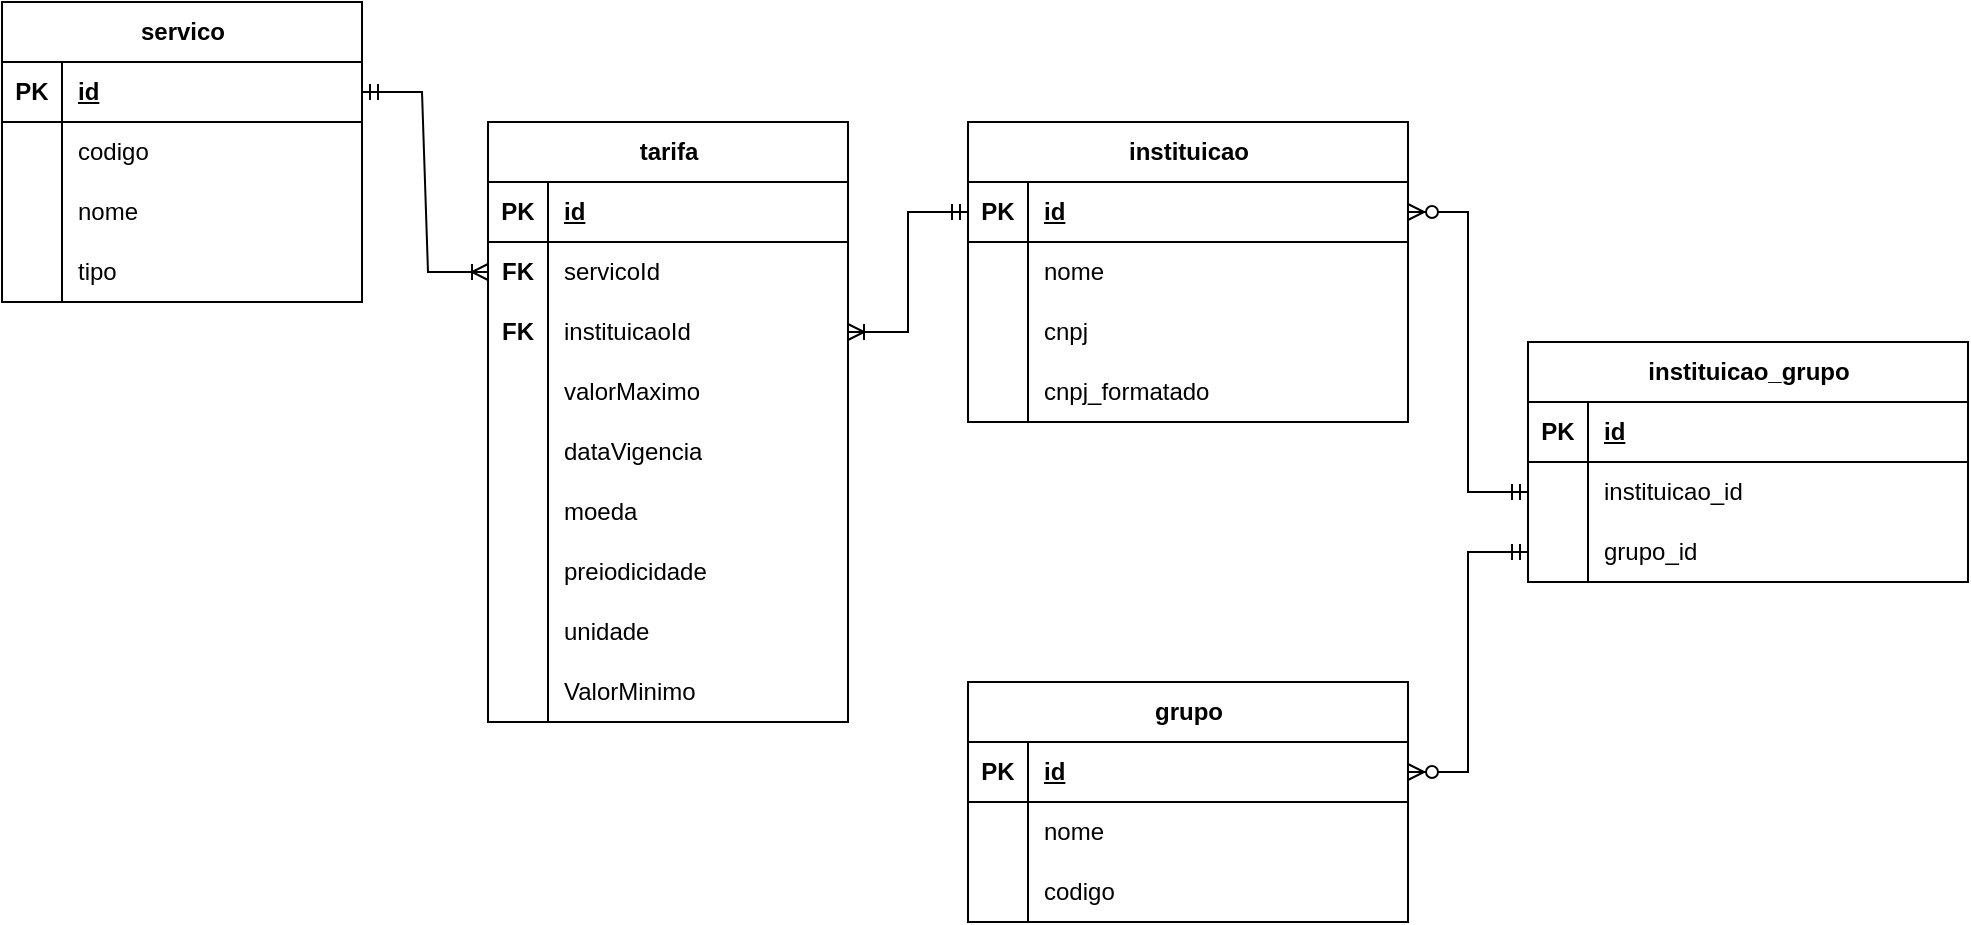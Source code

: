 <mxfile version="21.1.2" type="github">
  <diagram name="Page-1" id="2ca16b54-16f6-2749-3443-fa8db7711227">
    <mxGraphModel dx="1193" dy="1484" grid="1" gridSize="10" guides="1" tooltips="1" connect="1" arrows="1" fold="1" page="1" pageScale="1" pageWidth="1100" pageHeight="850" background="none" math="0" shadow="0">
      <root>
        <mxCell id="0" />
        <mxCell id="1" parent="0" />
        <mxCell id="zl9IXHcG8N9JiLPY3rdw-16" value="servico" style="shape=table;startSize=30;container=1;collapsible=1;childLayout=tableLayout;fixedRows=1;rowLines=0;fontStyle=1;align=center;resizeLast=1;html=1;" parent="1" vertex="1">
          <mxGeometry x="77" y="-790" width="180" height="150" as="geometry" />
        </mxCell>
        <mxCell id="zl9IXHcG8N9JiLPY3rdw-17" value="" style="shape=tableRow;horizontal=0;startSize=0;swimlaneHead=0;swimlaneBody=0;fillColor=none;collapsible=0;dropTarget=0;points=[[0,0.5],[1,0.5]];portConstraint=eastwest;top=0;left=0;right=0;bottom=1;" parent="zl9IXHcG8N9JiLPY3rdw-16" vertex="1">
          <mxGeometry y="30" width="180" height="30" as="geometry" />
        </mxCell>
        <mxCell id="zl9IXHcG8N9JiLPY3rdw-18" value="PK" style="shape=partialRectangle;connectable=0;fillColor=none;top=0;left=0;bottom=0;right=0;fontStyle=1;overflow=hidden;whiteSpace=wrap;html=1;" parent="zl9IXHcG8N9JiLPY3rdw-17" vertex="1">
          <mxGeometry width="30" height="30" as="geometry">
            <mxRectangle width="30" height="30" as="alternateBounds" />
          </mxGeometry>
        </mxCell>
        <mxCell id="zl9IXHcG8N9JiLPY3rdw-19" value="id" style="shape=partialRectangle;connectable=0;fillColor=none;top=0;left=0;bottom=0;right=0;align=left;spacingLeft=6;fontStyle=5;overflow=hidden;whiteSpace=wrap;html=1;" parent="zl9IXHcG8N9JiLPY3rdw-17" vertex="1">
          <mxGeometry x="30" width="150" height="30" as="geometry">
            <mxRectangle width="150" height="30" as="alternateBounds" />
          </mxGeometry>
        </mxCell>
        <mxCell id="zl9IXHcG8N9JiLPY3rdw-20" value="" style="shape=tableRow;horizontal=0;startSize=0;swimlaneHead=0;swimlaneBody=0;fillColor=none;collapsible=0;dropTarget=0;points=[[0,0.5],[1,0.5]];portConstraint=eastwest;top=0;left=0;right=0;bottom=0;" parent="zl9IXHcG8N9JiLPY3rdw-16" vertex="1">
          <mxGeometry y="60" width="180" height="30" as="geometry" />
        </mxCell>
        <mxCell id="zl9IXHcG8N9JiLPY3rdw-21" value="" style="shape=partialRectangle;connectable=0;fillColor=none;top=0;left=0;bottom=0;right=0;editable=1;overflow=hidden;whiteSpace=wrap;html=1;" parent="zl9IXHcG8N9JiLPY3rdw-20" vertex="1">
          <mxGeometry width="30" height="30" as="geometry">
            <mxRectangle width="30" height="30" as="alternateBounds" />
          </mxGeometry>
        </mxCell>
        <mxCell id="zl9IXHcG8N9JiLPY3rdw-22" value="codigo" style="shape=partialRectangle;connectable=0;fillColor=none;top=0;left=0;bottom=0;right=0;align=left;spacingLeft=6;overflow=hidden;whiteSpace=wrap;html=1;" parent="zl9IXHcG8N9JiLPY3rdw-20" vertex="1">
          <mxGeometry x="30" width="150" height="30" as="geometry">
            <mxRectangle width="150" height="30" as="alternateBounds" />
          </mxGeometry>
        </mxCell>
        <mxCell id="zl9IXHcG8N9JiLPY3rdw-23" value="" style="shape=tableRow;horizontal=0;startSize=0;swimlaneHead=0;swimlaneBody=0;fillColor=none;collapsible=0;dropTarget=0;points=[[0,0.5],[1,0.5]];portConstraint=eastwest;top=0;left=0;right=0;bottom=0;" parent="zl9IXHcG8N9JiLPY3rdw-16" vertex="1">
          <mxGeometry y="90" width="180" height="30" as="geometry" />
        </mxCell>
        <mxCell id="zl9IXHcG8N9JiLPY3rdw-24" value="" style="shape=partialRectangle;connectable=0;fillColor=none;top=0;left=0;bottom=0;right=0;editable=1;overflow=hidden;whiteSpace=wrap;html=1;" parent="zl9IXHcG8N9JiLPY3rdw-23" vertex="1">
          <mxGeometry width="30" height="30" as="geometry">
            <mxRectangle width="30" height="30" as="alternateBounds" />
          </mxGeometry>
        </mxCell>
        <mxCell id="zl9IXHcG8N9JiLPY3rdw-25" value="&lt;div&gt;nome&lt;/div&gt;" style="shape=partialRectangle;connectable=0;fillColor=none;top=0;left=0;bottom=0;right=0;align=left;spacingLeft=6;overflow=hidden;whiteSpace=wrap;html=1;" parent="zl9IXHcG8N9JiLPY3rdw-23" vertex="1">
          <mxGeometry x="30" width="150" height="30" as="geometry">
            <mxRectangle width="150" height="30" as="alternateBounds" />
          </mxGeometry>
        </mxCell>
        <mxCell id="zl9IXHcG8N9JiLPY3rdw-26" value="" style="shape=tableRow;horizontal=0;startSize=0;swimlaneHead=0;swimlaneBody=0;fillColor=none;collapsible=0;dropTarget=0;points=[[0,0.5],[1,0.5]];portConstraint=eastwest;top=0;left=0;right=0;bottom=0;" parent="zl9IXHcG8N9JiLPY3rdw-16" vertex="1">
          <mxGeometry y="120" width="180" height="30" as="geometry" />
        </mxCell>
        <mxCell id="zl9IXHcG8N9JiLPY3rdw-27" value="" style="shape=partialRectangle;connectable=0;fillColor=none;top=0;left=0;bottom=0;right=0;editable=1;overflow=hidden;whiteSpace=wrap;html=1;" parent="zl9IXHcG8N9JiLPY3rdw-26" vertex="1">
          <mxGeometry width="30" height="30" as="geometry">
            <mxRectangle width="30" height="30" as="alternateBounds" />
          </mxGeometry>
        </mxCell>
        <mxCell id="zl9IXHcG8N9JiLPY3rdw-28" value="tipo" style="shape=partialRectangle;connectable=0;fillColor=none;top=0;left=0;bottom=0;right=0;align=left;spacingLeft=6;overflow=hidden;whiteSpace=wrap;html=1;" parent="zl9IXHcG8N9JiLPY3rdw-26" vertex="1">
          <mxGeometry x="30" width="150" height="30" as="geometry">
            <mxRectangle width="150" height="30" as="alternateBounds" />
          </mxGeometry>
        </mxCell>
        <mxCell id="zl9IXHcG8N9JiLPY3rdw-29" value="instituicao" style="shape=table;startSize=30;container=1;collapsible=1;childLayout=tableLayout;fixedRows=1;rowLines=0;fontStyle=1;align=center;resizeLast=1;html=1;" parent="1" vertex="1">
          <mxGeometry x="560" y="-730" width="220" height="150" as="geometry" />
        </mxCell>
        <mxCell id="zl9IXHcG8N9JiLPY3rdw-30" value="" style="shape=tableRow;horizontal=0;startSize=0;swimlaneHead=0;swimlaneBody=0;fillColor=none;collapsible=0;dropTarget=0;points=[[0,0.5],[1,0.5]];portConstraint=eastwest;top=0;left=0;right=0;bottom=1;" parent="zl9IXHcG8N9JiLPY3rdw-29" vertex="1">
          <mxGeometry y="30" width="220" height="30" as="geometry" />
        </mxCell>
        <mxCell id="zl9IXHcG8N9JiLPY3rdw-31" value="PK" style="shape=partialRectangle;connectable=0;fillColor=none;top=0;left=0;bottom=0;right=0;fontStyle=1;overflow=hidden;whiteSpace=wrap;html=1;" parent="zl9IXHcG8N9JiLPY3rdw-30" vertex="1">
          <mxGeometry width="30" height="30" as="geometry">
            <mxRectangle width="30" height="30" as="alternateBounds" />
          </mxGeometry>
        </mxCell>
        <mxCell id="zl9IXHcG8N9JiLPY3rdw-32" value="id" style="shape=partialRectangle;connectable=0;fillColor=none;top=0;left=0;bottom=0;right=0;align=left;spacingLeft=6;fontStyle=5;overflow=hidden;whiteSpace=wrap;html=1;" parent="zl9IXHcG8N9JiLPY3rdw-30" vertex="1">
          <mxGeometry x="30" width="190" height="30" as="geometry">
            <mxRectangle width="190" height="30" as="alternateBounds" />
          </mxGeometry>
        </mxCell>
        <mxCell id="zl9IXHcG8N9JiLPY3rdw-36" value="" style="shape=tableRow;horizontal=0;startSize=0;swimlaneHead=0;swimlaneBody=0;fillColor=none;collapsible=0;dropTarget=0;points=[[0,0.5],[1,0.5]];portConstraint=eastwest;top=0;left=0;right=0;bottom=0;" parent="zl9IXHcG8N9JiLPY3rdw-29" vertex="1">
          <mxGeometry y="60" width="220" height="30" as="geometry" />
        </mxCell>
        <mxCell id="zl9IXHcG8N9JiLPY3rdw-37" value="" style="shape=partialRectangle;connectable=0;fillColor=none;top=0;left=0;bottom=0;right=0;editable=1;overflow=hidden;whiteSpace=wrap;html=1;" parent="zl9IXHcG8N9JiLPY3rdw-36" vertex="1">
          <mxGeometry width="30" height="30" as="geometry">
            <mxRectangle width="30" height="30" as="alternateBounds" />
          </mxGeometry>
        </mxCell>
        <mxCell id="zl9IXHcG8N9JiLPY3rdw-38" value="&lt;div&gt;nome&lt;/div&gt;" style="shape=partialRectangle;connectable=0;fillColor=none;top=0;left=0;bottom=0;right=0;align=left;spacingLeft=6;overflow=hidden;whiteSpace=wrap;html=1;" parent="zl9IXHcG8N9JiLPY3rdw-36" vertex="1">
          <mxGeometry x="30" width="190" height="30" as="geometry">
            <mxRectangle width="190" height="30" as="alternateBounds" />
          </mxGeometry>
        </mxCell>
        <mxCell id="zl9IXHcG8N9JiLPY3rdw-39" value="" style="shape=tableRow;horizontal=0;startSize=0;swimlaneHead=0;swimlaneBody=0;fillColor=none;collapsible=0;dropTarget=0;points=[[0,0.5],[1,0.5]];portConstraint=eastwest;top=0;left=0;right=0;bottom=0;" parent="zl9IXHcG8N9JiLPY3rdw-29" vertex="1">
          <mxGeometry y="90" width="220" height="30" as="geometry" />
        </mxCell>
        <mxCell id="zl9IXHcG8N9JiLPY3rdw-40" value="" style="shape=partialRectangle;connectable=0;fillColor=none;top=0;left=0;bottom=0;right=0;editable=1;overflow=hidden;whiteSpace=wrap;html=1;" parent="zl9IXHcG8N9JiLPY3rdw-39" vertex="1">
          <mxGeometry width="30" height="30" as="geometry">
            <mxRectangle width="30" height="30" as="alternateBounds" />
          </mxGeometry>
        </mxCell>
        <mxCell id="zl9IXHcG8N9JiLPY3rdw-41" value="&lt;div&gt;cnpj&lt;/div&gt;" style="shape=partialRectangle;connectable=0;fillColor=none;top=0;left=0;bottom=0;right=0;align=left;spacingLeft=6;overflow=hidden;whiteSpace=wrap;html=1;" parent="zl9IXHcG8N9JiLPY3rdw-39" vertex="1">
          <mxGeometry x="30" width="190" height="30" as="geometry">
            <mxRectangle width="190" height="30" as="alternateBounds" />
          </mxGeometry>
        </mxCell>
        <mxCell id="zl9IXHcG8N9JiLPY3rdw-112" value="" style="shape=tableRow;horizontal=0;startSize=0;swimlaneHead=0;swimlaneBody=0;fillColor=none;collapsible=0;dropTarget=0;points=[[0,0.5],[1,0.5]];portConstraint=eastwest;top=0;left=0;right=0;bottom=0;" parent="zl9IXHcG8N9JiLPY3rdw-29" vertex="1">
          <mxGeometry y="120" width="220" height="30" as="geometry" />
        </mxCell>
        <mxCell id="zl9IXHcG8N9JiLPY3rdw-113" value="" style="shape=partialRectangle;connectable=0;fillColor=none;top=0;left=0;bottom=0;right=0;editable=1;overflow=hidden;whiteSpace=wrap;html=1;" parent="zl9IXHcG8N9JiLPY3rdw-112" vertex="1">
          <mxGeometry width="30" height="30" as="geometry">
            <mxRectangle width="30" height="30" as="alternateBounds" />
          </mxGeometry>
        </mxCell>
        <mxCell id="zl9IXHcG8N9JiLPY3rdw-114" value="&lt;div&gt;cnpj_formatado&lt;/div&gt;" style="shape=partialRectangle;connectable=0;fillColor=none;top=0;left=0;bottom=0;right=0;align=left;spacingLeft=6;overflow=hidden;whiteSpace=wrap;html=1;" parent="zl9IXHcG8N9JiLPY3rdw-112" vertex="1">
          <mxGeometry x="30" width="190" height="30" as="geometry">
            <mxRectangle width="190" height="30" as="alternateBounds" />
          </mxGeometry>
        </mxCell>
        <mxCell id="zl9IXHcG8N9JiLPY3rdw-73" value="tarifa" style="shape=table;startSize=30;container=1;collapsible=1;childLayout=tableLayout;fixedRows=1;rowLines=0;fontStyle=1;align=center;resizeLast=1;html=1;" parent="1" vertex="1">
          <mxGeometry x="320" y="-730" width="180" height="300" as="geometry" />
        </mxCell>
        <mxCell id="zl9IXHcG8N9JiLPY3rdw-74" value="" style="shape=tableRow;horizontal=0;startSize=0;swimlaneHead=0;swimlaneBody=0;fillColor=none;collapsible=0;dropTarget=0;points=[[0,0.5],[1,0.5]];portConstraint=eastwest;top=0;left=0;right=0;bottom=1;" parent="zl9IXHcG8N9JiLPY3rdw-73" vertex="1">
          <mxGeometry y="30" width="180" height="30" as="geometry" />
        </mxCell>
        <mxCell id="zl9IXHcG8N9JiLPY3rdw-75" value="PK" style="shape=partialRectangle;connectable=0;fillColor=none;top=0;left=0;bottom=0;right=0;fontStyle=1;overflow=hidden;whiteSpace=wrap;html=1;" parent="zl9IXHcG8N9JiLPY3rdw-74" vertex="1">
          <mxGeometry width="30" height="30" as="geometry">
            <mxRectangle width="30" height="30" as="alternateBounds" />
          </mxGeometry>
        </mxCell>
        <mxCell id="zl9IXHcG8N9JiLPY3rdw-76" value="id" style="shape=partialRectangle;connectable=0;fillColor=none;top=0;left=0;bottom=0;right=0;align=left;spacingLeft=6;fontStyle=5;overflow=hidden;whiteSpace=wrap;html=1;" parent="zl9IXHcG8N9JiLPY3rdw-74" vertex="1">
          <mxGeometry x="30" width="150" height="30" as="geometry">
            <mxRectangle width="150" height="30" as="alternateBounds" />
          </mxGeometry>
        </mxCell>
        <mxCell id="zl9IXHcG8N9JiLPY3rdw-77" value="" style="shape=tableRow;horizontal=0;startSize=0;swimlaneHead=0;swimlaneBody=0;fillColor=none;collapsible=0;dropTarget=0;points=[[0,0.5],[1,0.5]];portConstraint=eastwest;top=0;left=0;right=0;bottom=0;" parent="zl9IXHcG8N9JiLPY3rdw-73" vertex="1">
          <mxGeometry y="60" width="180" height="30" as="geometry" />
        </mxCell>
        <mxCell id="zl9IXHcG8N9JiLPY3rdw-78" value="&lt;b&gt;FK&lt;/b&gt;" style="shape=partialRectangle;connectable=0;fillColor=none;top=0;left=0;bottom=0;right=0;editable=1;overflow=hidden;whiteSpace=wrap;html=1;" parent="zl9IXHcG8N9JiLPY3rdw-77" vertex="1">
          <mxGeometry width="30" height="30" as="geometry">
            <mxRectangle width="30" height="30" as="alternateBounds" />
          </mxGeometry>
        </mxCell>
        <mxCell id="zl9IXHcG8N9JiLPY3rdw-79" value="servicoId" style="shape=partialRectangle;connectable=0;fillColor=none;top=0;left=0;bottom=0;right=0;align=left;spacingLeft=6;overflow=hidden;whiteSpace=wrap;html=1;" parent="zl9IXHcG8N9JiLPY3rdw-77" vertex="1">
          <mxGeometry x="30" width="150" height="30" as="geometry">
            <mxRectangle width="150" height="30" as="alternateBounds" />
          </mxGeometry>
        </mxCell>
        <mxCell id="zl9IXHcG8N9JiLPY3rdw-80" value="" style="shape=tableRow;horizontal=0;startSize=0;swimlaneHead=0;swimlaneBody=0;fillColor=none;collapsible=0;dropTarget=0;points=[[0,0.5],[1,0.5]];portConstraint=eastwest;top=0;left=0;right=0;bottom=0;" parent="zl9IXHcG8N9JiLPY3rdw-73" vertex="1">
          <mxGeometry y="90" width="180" height="30" as="geometry" />
        </mxCell>
        <mxCell id="zl9IXHcG8N9JiLPY3rdw-81" value="&lt;b&gt;FK&lt;/b&gt;" style="shape=partialRectangle;connectable=0;fillColor=none;top=0;left=0;bottom=0;right=0;editable=1;overflow=hidden;whiteSpace=wrap;html=1;" parent="zl9IXHcG8N9JiLPY3rdw-80" vertex="1">
          <mxGeometry width="30" height="30" as="geometry">
            <mxRectangle width="30" height="30" as="alternateBounds" />
          </mxGeometry>
        </mxCell>
        <mxCell id="zl9IXHcG8N9JiLPY3rdw-82" value="instituicaoId" style="shape=partialRectangle;connectable=0;fillColor=none;top=0;left=0;bottom=0;right=0;align=left;spacingLeft=6;overflow=hidden;whiteSpace=wrap;html=1;" parent="zl9IXHcG8N9JiLPY3rdw-80" vertex="1">
          <mxGeometry x="30" width="150" height="30" as="geometry">
            <mxRectangle width="150" height="30" as="alternateBounds" />
          </mxGeometry>
        </mxCell>
        <mxCell id="zl9IXHcG8N9JiLPY3rdw-100" value="" style="shape=tableRow;horizontal=0;startSize=0;swimlaneHead=0;swimlaneBody=0;fillColor=none;collapsible=0;dropTarget=0;points=[[0,0.5],[1,0.5]];portConstraint=eastwest;top=0;left=0;right=0;bottom=0;" parent="zl9IXHcG8N9JiLPY3rdw-73" vertex="1">
          <mxGeometry y="120" width="180" height="30" as="geometry" />
        </mxCell>
        <mxCell id="zl9IXHcG8N9JiLPY3rdw-101" value="" style="shape=partialRectangle;connectable=0;fillColor=none;top=0;left=0;bottom=0;right=0;editable=1;overflow=hidden;whiteSpace=wrap;html=1;" parent="zl9IXHcG8N9JiLPY3rdw-100" vertex="1">
          <mxGeometry width="30" height="30" as="geometry">
            <mxRectangle width="30" height="30" as="alternateBounds" />
          </mxGeometry>
        </mxCell>
        <mxCell id="zl9IXHcG8N9JiLPY3rdw-102" value="valorMaximo" style="shape=partialRectangle;connectable=0;fillColor=none;top=0;left=0;bottom=0;right=0;align=left;spacingLeft=6;overflow=hidden;whiteSpace=wrap;html=1;" parent="zl9IXHcG8N9JiLPY3rdw-100" vertex="1">
          <mxGeometry x="30" width="150" height="30" as="geometry">
            <mxRectangle width="150" height="30" as="alternateBounds" />
          </mxGeometry>
        </mxCell>
        <mxCell id="zl9IXHcG8N9JiLPY3rdw-103" value="" style="shape=tableRow;horizontal=0;startSize=0;swimlaneHead=0;swimlaneBody=0;fillColor=none;collapsible=0;dropTarget=0;points=[[0,0.5],[1,0.5]];portConstraint=eastwest;top=0;left=0;right=0;bottom=0;" parent="zl9IXHcG8N9JiLPY3rdw-73" vertex="1">
          <mxGeometry y="150" width="180" height="30" as="geometry" />
        </mxCell>
        <mxCell id="zl9IXHcG8N9JiLPY3rdw-104" value="" style="shape=partialRectangle;connectable=0;fillColor=none;top=0;left=0;bottom=0;right=0;editable=1;overflow=hidden;whiteSpace=wrap;html=1;" parent="zl9IXHcG8N9JiLPY3rdw-103" vertex="1">
          <mxGeometry width="30" height="30" as="geometry">
            <mxRectangle width="30" height="30" as="alternateBounds" />
          </mxGeometry>
        </mxCell>
        <mxCell id="zl9IXHcG8N9JiLPY3rdw-105" value="dataVigencia" style="shape=partialRectangle;connectable=0;fillColor=none;top=0;left=0;bottom=0;right=0;align=left;spacingLeft=6;overflow=hidden;whiteSpace=wrap;html=1;" parent="zl9IXHcG8N9JiLPY3rdw-103" vertex="1">
          <mxGeometry x="30" width="150" height="30" as="geometry">
            <mxRectangle width="150" height="30" as="alternateBounds" />
          </mxGeometry>
        </mxCell>
        <mxCell id="0SEmaBGYp-KmgJx6Uvzj-1" value="" style="shape=tableRow;horizontal=0;startSize=0;swimlaneHead=0;swimlaneBody=0;fillColor=none;collapsible=0;dropTarget=0;points=[[0,0.5],[1,0.5]];portConstraint=eastwest;top=0;left=0;right=0;bottom=0;" parent="zl9IXHcG8N9JiLPY3rdw-73" vertex="1">
          <mxGeometry y="180" width="180" height="30" as="geometry" />
        </mxCell>
        <mxCell id="0SEmaBGYp-KmgJx6Uvzj-2" value="" style="shape=partialRectangle;connectable=0;fillColor=none;top=0;left=0;bottom=0;right=0;editable=1;overflow=hidden;whiteSpace=wrap;html=1;" parent="0SEmaBGYp-KmgJx6Uvzj-1" vertex="1">
          <mxGeometry width="30" height="30" as="geometry">
            <mxRectangle width="30" height="30" as="alternateBounds" />
          </mxGeometry>
        </mxCell>
        <mxCell id="0SEmaBGYp-KmgJx6Uvzj-3" value="moeda" style="shape=partialRectangle;connectable=0;fillColor=none;top=0;left=0;bottom=0;right=0;align=left;spacingLeft=6;overflow=hidden;whiteSpace=wrap;html=1;" parent="0SEmaBGYp-KmgJx6Uvzj-1" vertex="1">
          <mxGeometry x="30" width="150" height="30" as="geometry">
            <mxRectangle width="150" height="30" as="alternateBounds" />
          </mxGeometry>
        </mxCell>
        <mxCell id="0SEmaBGYp-KmgJx6Uvzj-4" value="" style="shape=tableRow;horizontal=0;startSize=0;swimlaneHead=0;swimlaneBody=0;fillColor=none;collapsible=0;dropTarget=0;points=[[0,0.5],[1,0.5]];portConstraint=eastwest;top=0;left=0;right=0;bottom=0;" parent="zl9IXHcG8N9JiLPY3rdw-73" vertex="1">
          <mxGeometry y="210" width="180" height="30" as="geometry" />
        </mxCell>
        <mxCell id="0SEmaBGYp-KmgJx6Uvzj-5" value="" style="shape=partialRectangle;connectable=0;fillColor=none;top=0;left=0;bottom=0;right=0;editable=1;overflow=hidden;whiteSpace=wrap;html=1;" parent="0SEmaBGYp-KmgJx6Uvzj-4" vertex="1">
          <mxGeometry width="30" height="30" as="geometry">
            <mxRectangle width="30" height="30" as="alternateBounds" />
          </mxGeometry>
        </mxCell>
        <mxCell id="0SEmaBGYp-KmgJx6Uvzj-6" value="preiodicidade" style="shape=partialRectangle;connectable=0;fillColor=none;top=0;left=0;bottom=0;right=0;align=left;spacingLeft=6;overflow=hidden;whiteSpace=wrap;html=1;" parent="0SEmaBGYp-KmgJx6Uvzj-4" vertex="1">
          <mxGeometry x="30" width="150" height="30" as="geometry">
            <mxRectangle width="150" height="30" as="alternateBounds" />
          </mxGeometry>
        </mxCell>
        <mxCell id="0SEmaBGYp-KmgJx6Uvzj-7" value="" style="shape=tableRow;horizontal=0;startSize=0;swimlaneHead=0;swimlaneBody=0;fillColor=none;collapsible=0;dropTarget=0;points=[[0,0.5],[1,0.5]];portConstraint=eastwest;top=0;left=0;right=0;bottom=0;" parent="zl9IXHcG8N9JiLPY3rdw-73" vertex="1">
          <mxGeometry y="240" width="180" height="30" as="geometry" />
        </mxCell>
        <mxCell id="0SEmaBGYp-KmgJx6Uvzj-8" value="" style="shape=partialRectangle;connectable=0;fillColor=none;top=0;left=0;bottom=0;right=0;editable=1;overflow=hidden;whiteSpace=wrap;html=1;" parent="0SEmaBGYp-KmgJx6Uvzj-7" vertex="1">
          <mxGeometry width="30" height="30" as="geometry">
            <mxRectangle width="30" height="30" as="alternateBounds" />
          </mxGeometry>
        </mxCell>
        <mxCell id="0SEmaBGYp-KmgJx6Uvzj-9" value="unidade" style="shape=partialRectangle;connectable=0;fillColor=none;top=0;left=0;bottom=0;right=0;align=left;spacingLeft=6;overflow=hidden;whiteSpace=wrap;html=1;" parent="0SEmaBGYp-KmgJx6Uvzj-7" vertex="1">
          <mxGeometry x="30" width="150" height="30" as="geometry">
            <mxRectangle width="150" height="30" as="alternateBounds" />
          </mxGeometry>
        </mxCell>
        <mxCell id="aY1eaAD3f9ktxXVLd-9q-1" value="" style="shape=tableRow;horizontal=0;startSize=0;swimlaneHead=0;swimlaneBody=0;fillColor=none;collapsible=0;dropTarget=0;points=[[0,0.5],[1,0.5]];portConstraint=eastwest;top=0;left=0;right=0;bottom=0;" vertex="1" parent="zl9IXHcG8N9JiLPY3rdw-73">
          <mxGeometry y="270" width="180" height="30" as="geometry" />
        </mxCell>
        <mxCell id="aY1eaAD3f9ktxXVLd-9q-2" value="" style="shape=partialRectangle;connectable=0;fillColor=none;top=0;left=0;bottom=0;right=0;editable=1;overflow=hidden;whiteSpace=wrap;html=1;" vertex="1" parent="aY1eaAD3f9ktxXVLd-9q-1">
          <mxGeometry width="30" height="30" as="geometry">
            <mxRectangle width="30" height="30" as="alternateBounds" />
          </mxGeometry>
        </mxCell>
        <mxCell id="aY1eaAD3f9ktxXVLd-9q-3" value="&lt;div&gt;ValorMinimo&lt;/div&gt;" style="shape=partialRectangle;connectable=0;fillColor=none;top=0;left=0;bottom=0;right=0;align=left;spacingLeft=6;overflow=hidden;whiteSpace=wrap;html=1;" vertex="1" parent="aY1eaAD3f9ktxXVLd-9q-1">
          <mxGeometry x="30" width="150" height="30" as="geometry">
            <mxRectangle width="150" height="30" as="alternateBounds" />
          </mxGeometry>
        </mxCell>
        <mxCell id="zl9IXHcG8N9JiLPY3rdw-125" value="" style="edgeStyle=entityRelationEdgeStyle;fontSize=12;html=1;endArrow=ERoneToMany;startArrow=ERmandOne;rounded=0;entryX=0;entryY=0.5;entryDx=0;entryDy=0;exitX=1;exitY=0.5;exitDx=0;exitDy=0;" parent="1" source="zl9IXHcG8N9JiLPY3rdw-17" target="zl9IXHcG8N9JiLPY3rdw-77" edge="1">
          <mxGeometry width="100" height="100" relative="1" as="geometry">
            <mxPoint x="250" y="-535" as="sourcePoint" />
            <mxPoint x="350" y="-635" as="targetPoint" />
          </mxGeometry>
        </mxCell>
        <mxCell id="zl9IXHcG8N9JiLPY3rdw-126" value="" style="edgeStyle=entityRelationEdgeStyle;fontSize=12;html=1;endArrow=ERoneToMany;startArrow=ERmandOne;rounded=0;exitX=0;exitY=0.5;exitDx=0;exitDy=0;entryX=1;entryY=0.5;entryDx=0;entryDy=0;" parent="1" source="zl9IXHcG8N9JiLPY3rdw-30" target="zl9IXHcG8N9JiLPY3rdw-80" edge="1">
          <mxGeometry width="100" height="100" relative="1" as="geometry">
            <mxPoint x="550" y="-815" as="sourcePoint" />
            <mxPoint x="640" y="-785" as="targetPoint" />
          </mxGeometry>
        </mxCell>
        <mxCell id="kHwhrH4PxgqCn_rl296--1" value="grupo" style="shape=table;startSize=30;container=1;collapsible=1;childLayout=tableLayout;fixedRows=1;rowLines=0;fontStyle=1;align=center;resizeLast=1;html=1;" parent="1" vertex="1">
          <mxGeometry x="560" y="-450" width="220" height="120" as="geometry" />
        </mxCell>
        <mxCell id="kHwhrH4PxgqCn_rl296--2" value="" style="shape=tableRow;horizontal=0;startSize=0;swimlaneHead=0;swimlaneBody=0;fillColor=none;collapsible=0;dropTarget=0;points=[[0,0.5],[1,0.5]];portConstraint=eastwest;top=0;left=0;right=0;bottom=1;" parent="kHwhrH4PxgqCn_rl296--1" vertex="1">
          <mxGeometry y="30" width="220" height="30" as="geometry" />
        </mxCell>
        <mxCell id="kHwhrH4PxgqCn_rl296--3" value="PK" style="shape=partialRectangle;connectable=0;fillColor=none;top=0;left=0;bottom=0;right=0;fontStyle=1;overflow=hidden;whiteSpace=wrap;html=1;" parent="kHwhrH4PxgqCn_rl296--2" vertex="1">
          <mxGeometry width="30" height="30" as="geometry">
            <mxRectangle width="30" height="30" as="alternateBounds" />
          </mxGeometry>
        </mxCell>
        <mxCell id="kHwhrH4PxgqCn_rl296--4" value="id" style="shape=partialRectangle;connectable=0;fillColor=none;top=0;left=0;bottom=0;right=0;align=left;spacingLeft=6;fontStyle=5;overflow=hidden;whiteSpace=wrap;html=1;" parent="kHwhrH4PxgqCn_rl296--2" vertex="1">
          <mxGeometry x="30" width="190" height="30" as="geometry">
            <mxRectangle width="190" height="30" as="alternateBounds" />
          </mxGeometry>
        </mxCell>
        <mxCell id="kHwhrH4PxgqCn_rl296--5" value="" style="shape=tableRow;horizontal=0;startSize=0;swimlaneHead=0;swimlaneBody=0;fillColor=none;collapsible=0;dropTarget=0;points=[[0,0.5],[1,0.5]];portConstraint=eastwest;top=0;left=0;right=0;bottom=0;" parent="kHwhrH4PxgqCn_rl296--1" vertex="1">
          <mxGeometry y="60" width="220" height="30" as="geometry" />
        </mxCell>
        <mxCell id="kHwhrH4PxgqCn_rl296--6" value="" style="shape=partialRectangle;connectable=0;fillColor=none;top=0;left=0;bottom=0;right=0;editable=1;overflow=hidden;whiteSpace=wrap;html=1;" parent="kHwhrH4PxgqCn_rl296--5" vertex="1">
          <mxGeometry width="30" height="30" as="geometry">
            <mxRectangle width="30" height="30" as="alternateBounds" />
          </mxGeometry>
        </mxCell>
        <mxCell id="kHwhrH4PxgqCn_rl296--7" value="&lt;div&gt;nome&lt;/div&gt;" style="shape=partialRectangle;connectable=0;fillColor=none;top=0;left=0;bottom=0;right=0;align=left;spacingLeft=6;overflow=hidden;whiteSpace=wrap;html=1;" parent="kHwhrH4PxgqCn_rl296--5" vertex="1">
          <mxGeometry x="30" width="190" height="30" as="geometry">
            <mxRectangle width="190" height="30" as="alternateBounds" />
          </mxGeometry>
        </mxCell>
        <mxCell id="kHwhrH4PxgqCn_rl296--8" value="" style="shape=tableRow;horizontal=0;startSize=0;swimlaneHead=0;swimlaneBody=0;fillColor=none;collapsible=0;dropTarget=0;points=[[0,0.5],[1,0.5]];portConstraint=eastwest;top=0;left=0;right=0;bottom=0;" parent="kHwhrH4PxgqCn_rl296--1" vertex="1">
          <mxGeometry y="90" width="220" height="30" as="geometry" />
        </mxCell>
        <mxCell id="kHwhrH4PxgqCn_rl296--9" value="" style="shape=partialRectangle;connectable=0;fillColor=none;top=0;left=0;bottom=0;right=0;editable=1;overflow=hidden;whiteSpace=wrap;html=1;" parent="kHwhrH4PxgqCn_rl296--8" vertex="1">
          <mxGeometry width="30" height="30" as="geometry">
            <mxRectangle width="30" height="30" as="alternateBounds" />
          </mxGeometry>
        </mxCell>
        <mxCell id="kHwhrH4PxgqCn_rl296--10" value="codigo" style="shape=partialRectangle;connectable=0;fillColor=none;top=0;left=0;bottom=0;right=0;align=left;spacingLeft=6;overflow=hidden;whiteSpace=wrap;html=1;" parent="kHwhrH4PxgqCn_rl296--8" vertex="1">
          <mxGeometry x="30" width="190" height="30" as="geometry">
            <mxRectangle width="190" height="30" as="alternateBounds" />
          </mxGeometry>
        </mxCell>
        <mxCell id="aY1eaAD3f9ktxXVLd-9q-4" value="instituicao_grupo" style="shape=table;startSize=30;container=1;collapsible=1;childLayout=tableLayout;fixedRows=1;rowLines=0;fontStyle=1;align=center;resizeLast=1;html=1;" vertex="1" parent="1">
          <mxGeometry x="840" y="-620" width="220" height="120" as="geometry" />
        </mxCell>
        <mxCell id="aY1eaAD3f9ktxXVLd-9q-5" value="" style="shape=tableRow;horizontal=0;startSize=0;swimlaneHead=0;swimlaneBody=0;fillColor=none;collapsible=0;dropTarget=0;points=[[0,0.5],[1,0.5]];portConstraint=eastwest;top=0;left=0;right=0;bottom=1;" vertex="1" parent="aY1eaAD3f9ktxXVLd-9q-4">
          <mxGeometry y="30" width="220" height="30" as="geometry" />
        </mxCell>
        <mxCell id="aY1eaAD3f9ktxXVLd-9q-6" value="PK" style="shape=partialRectangle;connectable=0;fillColor=none;top=0;left=0;bottom=0;right=0;fontStyle=1;overflow=hidden;whiteSpace=wrap;html=1;" vertex="1" parent="aY1eaAD3f9ktxXVLd-9q-5">
          <mxGeometry width="30" height="30" as="geometry">
            <mxRectangle width="30" height="30" as="alternateBounds" />
          </mxGeometry>
        </mxCell>
        <mxCell id="aY1eaAD3f9ktxXVLd-9q-7" value="id" style="shape=partialRectangle;connectable=0;fillColor=none;top=0;left=0;bottom=0;right=0;align=left;spacingLeft=6;fontStyle=5;overflow=hidden;whiteSpace=wrap;html=1;" vertex="1" parent="aY1eaAD3f9ktxXVLd-9q-5">
          <mxGeometry x="30" width="190" height="30" as="geometry">
            <mxRectangle width="190" height="30" as="alternateBounds" />
          </mxGeometry>
        </mxCell>
        <mxCell id="aY1eaAD3f9ktxXVLd-9q-8" value="" style="shape=tableRow;horizontal=0;startSize=0;swimlaneHead=0;swimlaneBody=0;fillColor=none;collapsible=0;dropTarget=0;points=[[0,0.5],[1,0.5]];portConstraint=eastwest;top=0;left=0;right=0;bottom=0;" vertex="1" parent="aY1eaAD3f9ktxXVLd-9q-4">
          <mxGeometry y="60" width="220" height="30" as="geometry" />
        </mxCell>
        <mxCell id="aY1eaAD3f9ktxXVLd-9q-9" value="" style="shape=partialRectangle;connectable=0;fillColor=none;top=0;left=0;bottom=0;right=0;editable=1;overflow=hidden;whiteSpace=wrap;html=1;" vertex="1" parent="aY1eaAD3f9ktxXVLd-9q-8">
          <mxGeometry width="30" height="30" as="geometry">
            <mxRectangle width="30" height="30" as="alternateBounds" />
          </mxGeometry>
        </mxCell>
        <mxCell id="aY1eaAD3f9ktxXVLd-9q-10" value="instituicao_id" style="shape=partialRectangle;connectable=0;fillColor=none;top=0;left=0;bottom=0;right=0;align=left;spacingLeft=6;overflow=hidden;whiteSpace=wrap;html=1;" vertex="1" parent="aY1eaAD3f9ktxXVLd-9q-8">
          <mxGeometry x="30" width="190" height="30" as="geometry">
            <mxRectangle width="190" height="30" as="alternateBounds" />
          </mxGeometry>
        </mxCell>
        <mxCell id="aY1eaAD3f9ktxXVLd-9q-11" value="" style="shape=tableRow;horizontal=0;startSize=0;swimlaneHead=0;swimlaneBody=0;fillColor=none;collapsible=0;dropTarget=0;points=[[0,0.5],[1,0.5]];portConstraint=eastwest;top=0;left=0;right=0;bottom=0;" vertex="1" parent="aY1eaAD3f9ktxXVLd-9q-4">
          <mxGeometry y="90" width="220" height="30" as="geometry" />
        </mxCell>
        <mxCell id="aY1eaAD3f9ktxXVLd-9q-12" value="" style="shape=partialRectangle;connectable=0;fillColor=none;top=0;left=0;bottom=0;right=0;editable=1;overflow=hidden;whiteSpace=wrap;html=1;" vertex="1" parent="aY1eaAD3f9ktxXVLd-9q-11">
          <mxGeometry width="30" height="30" as="geometry">
            <mxRectangle width="30" height="30" as="alternateBounds" />
          </mxGeometry>
        </mxCell>
        <mxCell id="aY1eaAD3f9ktxXVLd-9q-13" value="grupo_id" style="shape=partialRectangle;connectable=0;fillColor=none;top=0;left=0;bottom=0;right=0;align=left;spacingLeft=6;overflow=hidden;whiteSpace=wrap;html=1;" vertex="1" parent="aY1eaAD3f9ktxXVLd-9q-11">
          <mxGeometry x="30" width="190" height="30" as="geometry">
            <mxRectangle width="190" height="30" as="alternateBounds" />
          </mxGeometry>
        </mxCell>
        <mxCell id="aY1eaAD3f9ktxXVLd-9q-18" value="" style="edgeStyle=entityRelationEdgeStyle;fontSize=12;html=1;endArrow=ERzeroToMany;startArrow=ERmandOne;rounded=0;entryX=1;entryY=0.5;entryDx=0;entryDy=0;exitX=0;exitY=0.5;exitDx=0;exitDy=0;" edge="1" parent="1" source="aY1eaAD3f9ktxXVLd-9q-8" target="zl9IXHcG8N9JiLPY3rdw-30">
          <mxGeometry width="100" height="100" relative="1" as="geometry">
            <mxPoint x="840" y="-575" as="sourcePoint" />
            <mxPoint x="660" y="-570" as="targetPoint" />
          </mxGeometry>
        </mxCell>
        <mxCell id="aY1eaAD3f9ktxXVLd-9q-20" value="" style="edgeStyle=entityRelationEdgeStyle;fontSize=12;html=1;endArrow=ERzeroToMany;startArrow=ERmandOne;rounded=0;exitX=0;exitY=0.5;exitDx=0;exitDy=0;entryX=1;entryY=0.5;entryDx=0;entryDy=0;" edge="1" parent="1" source="aY1eaAD3f9ktxXVLd-9q-11" target="kHwhrH4PxgqCn_rl296--2">
          <mxGeometry width="100" height="100" relative="1" as="geometry">
            <mxPoint x="630" y="-440" as="sourcePoint" />
            <mxPoint x="730" y="-540" as="targetPoint" />
          </mxGeometry>
        </mxCell>
      </root>
    </mxGraphModel>
  </diagram>
</mxfile>
